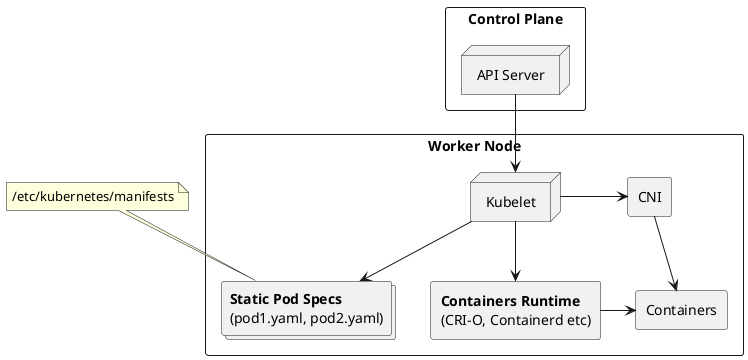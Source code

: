@startuml

rectangle "Control Plane" {
  node "API Server"
}

rectangle "Worker Node" {
  node Kubelet
  rectangle Containers
  rectangle CNI
  collections "<b>Static Pod Specs</b>\n(pod1.yaml, pod2.yaml)" as Specs
  rectangle "<b>Containers Runtime</b>\n(CRI-O, Containerd etc)" as Runtime
}


"API Server" --> Kubelet
Kubelet -> CNI
Kubelet --> Specs
Kubelet -> Runtime
Runtime -> Containers
CNI --> Containers

note top of Specs: /etc/kubernetes/manifests
@enduml